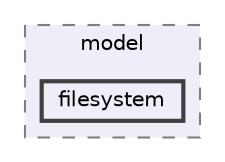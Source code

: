 digraph "C:/Users/Katia/Documents/GitHub/code_base_obscuration/include/model/filesystem"
{
 // LATEX_PDF_SIZE
  bgcolor="transparent";
  edge [fontname=Helvetica,fontsize=10,labelfontname=Helvetica,labelfontsize=10];
  node [fontname=Helvetica,fontsize=10,shape=box,height=0.2,width=0.4];
  compound=true
  subgraph clusterdir_a33db249c7d462430783eec338b1a6d6 {
    graph [ bgcolor="#efedf7", pencolor="grey50", label="model", fontname=Helvetica,fontsize=10 style="filled,dashed", URL="dir_a33db249c7d462430783eec338b1a6d6.html",tooltip=""]
  dir_3fd74bbfe66a42fb4a0ff85d746c09d6 [label="filesystem", fillcolor="#efedf7", color="grey25", style="filled,bold", URL="dir_3fd74bbfe66a42fb4a0ff85d746c09d6.html",tooltip=""];
  }
}
